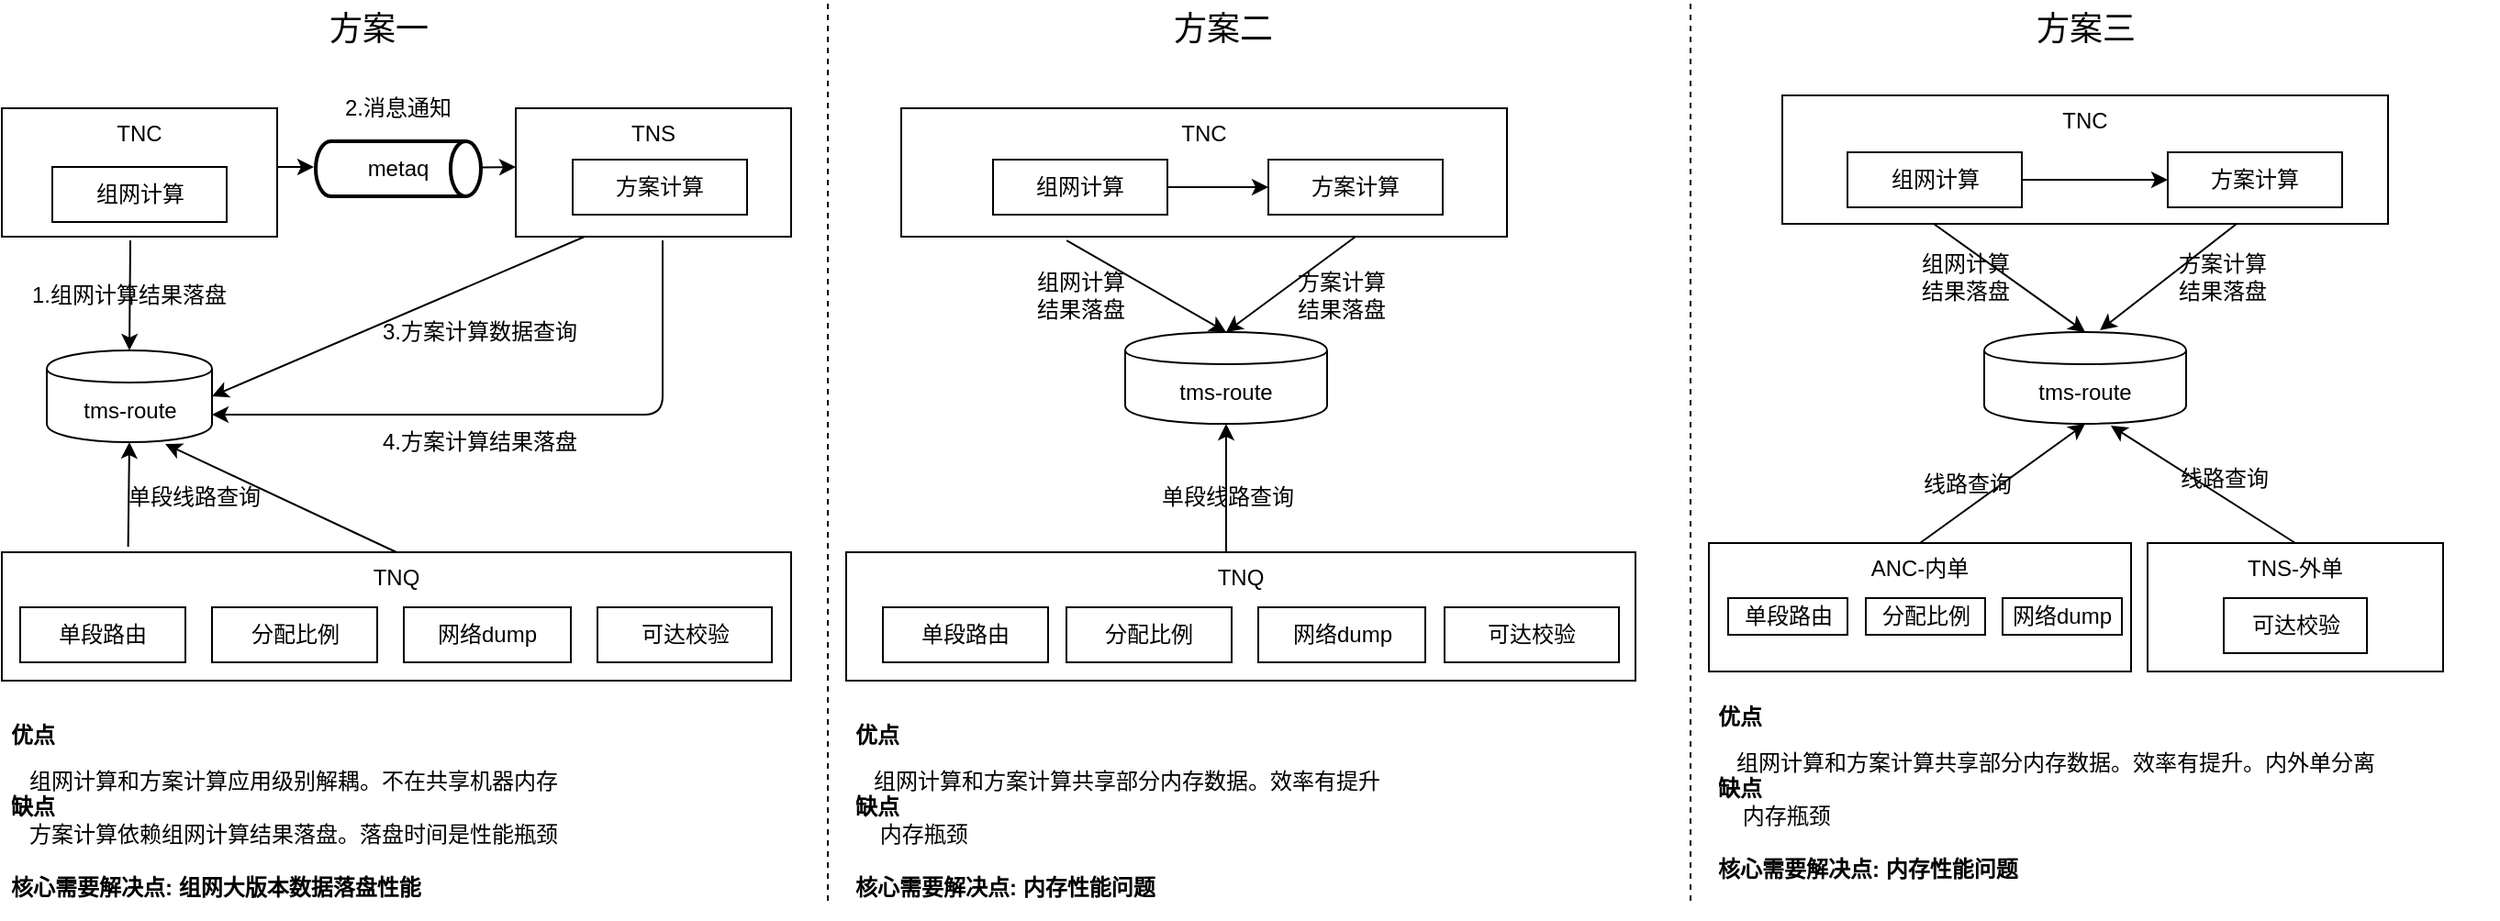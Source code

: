 <mxfile version="12.3.1" type="github" pages="1">
  <diagram id="bm1bNOkj_8VyeEYl24zR" name="Page-1">
    <mxGraphModel dx="946" dy="542" grid="1" gridSize="10" guides="1" tooltips="1" connect="1" arrows="1" fold="1" page="1" pageScale="1" pageWidth="827" pageHeight="1169" math="0" shadow="0">
      <root>
        <mxCell id="0"/>
        <mxCell id="1" parent="0"/>
        <mxCell id="pQBGxlGY77EAfO2A1jO3-2" value="TNC" style="rounded=0;whiteSpace=wrap;html=1;verticalAlign=top;" parent="1" vertex="1">
          <mxGeometry x="160" y="288" width="150" height="70" as="geometry"/>
        </mxCell>
        <mxCell id="pQBGxlGY77EAfO2A1jO3-3" value="组网计算" style="rounded=0;whiteSpace=wrap;html=1;" parent="1" vertex="1">
          <mxGeometry x="187.5" y="320" width="95" height="30" as="geometry"/>
        </mxCell>
        <mxCell id="pQBGxlGY77EAfO2A1jO3-4" value="TNS" style="rounded=0;whiteSpace=wrap;html=1;verticalAlign=top;" parent="1" vertex="1">
          <mxGeometry x="440" y="288" width="150" height="70" as="geometry"/>
        </mxCell>
        <mxCell id="pQBGxlGY77EAfO2A1jO3-7" value="方案计算" style="rounded=0;whiteSpace=wrap;html=1;" parent="1" vertex="1">
          <mxGeometry x="471" y="316" width="95" height="30" as="geometry"/>
        </mxCell>
        <mxCell id="pQBGxlGY77EAfO2A1jO3-8" value="tms-route" style="shape=cylinder;whiteSpace=wrap;html=1;boundedLbl=1;backgroundOutline=1;" parent="1" vertex="1">
          <mxGeometry x="184.5" y="420" width="90" height="50" as="geometry"/>
        </mxCell>
        <mxCell id="pQBGxlGY77EAfO2A1jO3-9" value="" style="endArrow=classic;html=1;exitX=0.25;exitY=1;exitDx=0;exitDy=0;entryX=1;entryY=0.5;entryDx=0;entryDy=0;" parent="1" source="pQBGxlGY77EAfO2A1jO3-4" target="pQBGxlGY77EAfO2A1jO3-8" edge="1">
          <mxGeometry width="50" height="50" relative="1" as="geometry">
            <mxPoint x="290" y="600" as="sourcePoint"/>
            <mxPoint x="340" y="550" as="targetPoint"/>
          </mxGeometry>
        </mxCell>
        <mxCell id="pQBGxlGY77EAfO2A1jO3-10" value="3.方案计算数据查询" style="text;html=1;strokeColor=none;fillColor=none;align=center;verticalAlign=middle;whiteSpace=wrap;rounded=0;" parent="1" vertex="1">
          <mxGeometry x="355.5" y="400" width="129" height="20" as="geometry"/>
        </mxCell>
        <mxCell id="pQBGxlGY77EAfO2A1jO3-12" value="" style="endArrow=classic;html=1;" parent="1" source="pQBGxlGY77EAfO2A1jO3-6" edge="1">
          <mxGeometry width="50" height="50" relative="1" as="geometry">
            <mxPoint x="330" y="570" as="sourcePoint"/>
            <mxPoint x="440" y="320" as="targetPoint"/>
          </mxGeometry>
        </mxCell>
        <mxCell id="pQBGxlGY77EAfO2A1jO3-6" value="metaq" style="strokeWidth=2;html=1;shape=mxgraph.flowchart.direct_data;whiteSpace=wrap;" parent="1" vertex="1">
          <mxGeometry x="331" y="306" width="90" height="30" as="geometry"/>
        </mxCell>
        <mxCell id="pQBGxlGY77EAfO2A1jO3-13" value="" style="endArrow=classic;html=1;" parent="1" edge="1">
          <mxGeometry width="50" height="50" relative="1" as="geometry">
            <mxPoint x="310" y="320" as="sourcePoint"/>
            <mxPoint x="330" y="320" as="targetPoint"/>
          </mxGeometry>
        </mxCell>
        <mxCell id="pQBGxlGY77EAfO2A1jO3-14" value="" style="endArrow=classic;html=1;entryX=0.5;entryY=0;entryDx=0;entryDy=0;" parent="1" target="pQBGxlGY77EAfO2A1jO3-8" edge="1">
          <mxGeometry width="50" height="50" relative="1" as="geometry">
            <mxPoint x="230" y="360" as="sourcePoint"/>
            <mxPoint x="290" y="550" as="targetPoint"/>
          </mxGeometry>
        </mxCell>
        <mxCell id="pQBGxlGY77EAfO2A1jO3-15" value="1.组网计算结果落盘" style="text;html=1;strokeColor=none;fillColor=none;align=center;verticalAlign=middle;whiteSpace=wrap;rounded=0;" parent="1" vertex="1">
          <mxGeometry x="165" y="380" width="129" height="20" as="geometry"/>
        </mxCell>
        <mxCell id="pQBGxlGY77EAfO2A1jO3-16" value="2.消息通知" style="text;html=1;strokeColor=none;fillColor=none;align=center;verticalAlign=middle;whiteSpace=wrap;rounded=0;" parent="1" vertex="1">
          <mxGeometry x="346" y="278" width="60" height="20" as="geometry"/>
        </mxCell>
        <mxCell id="pQBGxlGY77EAfO2A1jO3-18" value="" style="endArrow=classic;html=1;entryX=1;entryY=0.7;entryDx=0;entryDy=0;" parent="1" target="pQBGxlGY77EAfO2A1jO3-8" edge="1">
          <mxGeometry width="50" height="50" relative="1" as="geometry">
            <mxPoint x="520" y="360" as="sourcePoint"/>
            <mxPoint x="450" y="530" as="targetPoint"/>
            <Array as="points">
              <mxPoint x="520" y="455"/>
            </Array>
          </mxGeometry>
        </mxCell>
        <mxCell id="pQBGxlGY77EAfO2A1jO3-19" value="4.方案计算结果落盘" style="text;html=1;strokeColor=none;fillColor=none;align=center;verticalAlign=middle;whiteSpace=wrap;rounded=0;" parent="1" vertex="1">
          <mxGeometry x="355.5" y="460" width="129" height="20" as="geometry"/>
        </mxCell>
        <mxCell id="pQBGxlGY77EAfO2A1jO3-20" value="TNQ" style="rounded=0;whiteSpace=wrap;html=1;verticalAlign=top;" parent="1" vertex="1">
          <mxGeometry x="160" y="530" width="430" height="70" as="geometry"/>
        </mxCell>
        <mxCell id="pQBGxlGY77EAfO2A1jO3-21" value="单段路由" style="rounded=0;whiteSpace=wrap;html=1;" parent="1" vertex="1">
          <mxGeometry x="170" y="560" width="90" height="30" as="geometry"/>
        </mxCell>
        <mxCell id="pQBGxlGY77EAfO2A1jO3-22" value="分配比例" style="rounded=0;whiteSpace=wrap;html=1;" parent="1" vertex="1">
          <mxGeometry x="274.5" y="560" width="90" height="30" as="geometry"/>
        </mxCell>
        <mxCell id="pQBGxlGY77EAfO2A1jO3-23" value="网络dump" style="rounded=0;whiteSpace=wrap;html=1;" parent="1" vertex="1">
          <mxGeometry x="379" y="560" width="91" height="30" as="geometry"/>
        </mxCell>
        <mxCell id="pQBGxlGY77EAfO2A1jO3-26" value="可达校验" style="rounded=0;whiteSpace=wrap;html=1;" parent="1" vertex="1">
          <mxGeometry x="484.5" y="560" width="95" height="30" as="geometry"/>
        </mxCell>
        <mxCell id="pQBGxlGY77EAfO2A1jO3-30" value="" style="endArrow=classic;html=1;entryX=0.5;entryY=1;entryDx=0;entryDy=0;exitX=0.16;exitY=-0.043;exitDx=0;exitDy=0;exitPerimeter=0;" parent="1" source="pQBGxlGY77EAfO2A1jO3-20" target="pQBGxlGY77EAfO2A1jO3-8" edge="1">
          <mxGeometry width="50" height="50" relative="1" as="geometry">
            <mxPoint x="230" y="520" as="sourcePoint"/>
            <mxPoint x="80" y="510" as="targetPoint"/>
          </mxGeometry>
        </mxCell>
        <mxCell id="pQBGxlGY77EAfO2A1jO3-31" value="" style="endArrow=classic;html=1;entryX=0.717;entryY=1.02;entryDx=0;entryDy=0;entryPerimeter=0;exitX=0.5;exitY=0;exitDx=0;exitDy=0;" parent="1" source="pQBGxlGY77EAfO2A1jO3-20" target="pQBGxlGY77EAfO2A1jO3-8" edge="1">
          <mxGeometry width="50" height="50" relative="1" as="geometry">
            <mxPoint x="310" y="720" as="sourcePoint"/>
            <mxPoint x="360" y="670" as="targetPoint"/>
          </mxGeometry>
        </mxCell>
        <mxCell id="pQBGxlGY77EAfO2A1jO3-33" value="单段线路查询" style="text;html=1;strokeColor=none;fillColor=none;align=center;verticalAlign=middle;whiteSpace=wrap;rounded=0;" parent="1" vertex="1">
          <mxGeometry x="215" y="490" width="100" height="20" as="geometry"/>
        </mxCell>
        <mxCell id="pQBGxlGY77EAfO2A1jO3-35" value="&lt;h1 style=&quot;font-size: 15px&quot;&gt;&lt;b style=&quot;font-size: 12px&quot;&gt;优点&lt;/b&gt;&lt;br&gt;&lt;/h1&gt;&lt;div&gt;&amp;nbsp; &amp;nbsp;组网计算和方案计算应用级别解耦。不在共享机器内存&lt;/div&gt;&lt;div&gt;&lt;b&gt;缺点&lt;/b&gt;&lt;/div&gt;&lt;div&gt;&amp;nbsp; &amp;nbsp;方案计算依赖组网计算结果落盘。落盘时间是性能瓶颈&lt;/div&gt;&lt;div&gt;&lt;br&gt;&lt;/div&gt;&lt;div&gt;&lt;b&gt;核心需要解决点: 组网大版本数据落盘性能&lt;/b&gt;&lt;/div&gt;" style="text;html=1;strokeColor=none;fillColor=none;spacing=5;spacingTop=-20;whiteSpace=wrap;overflow=hidden;rounded=0;" parent="1" vertex="1">
          <mxGeometry x="160" y="620" width="430" height="110" as="geometry"/>
        </mxCell>
        <mxCell id="pQBGxlGY77EAfO2A1jO3-38" value="&lt;font style=&quot;font-size: 18px&quot;&gt;方案一&lt;/font&gt;" style="text;html=1;strokeColor=none;fillColor=none;align=center;verticalAlign=middle;whiteSpace=wrap;rounded=0;" parent="1" vertex="1">
          <mxGeometry x="331" y="230" width="69" height="30" as="geometry"/>
        </mxCell>
        <mxCell id="pQBGxlGY77EAfO2A1jO3-39" value="" style="endArrow=none;dashed=1;html=1;" parent="1" edge="1">
          <mxGeometry width="50" height="50" relative="1" as="geometry">
            <mxPoint x="610" y="720" as="sourcePoint"/>
            <mxPoint x="610" y="230" as="targetPoint"/>
          </mxGeometry>
        </mxCell>
        <mxCell id="pQBGxlGY77EAfO2A1jO3-40" value="TNC" style="rounded=0;whiteSpace=wrap;html=1;verticalAlign=top;" parent="1" vertex="1">
          <mxGeometry x="650" y="288" width="330" height="70" as="geometry"/>
        </mxCell>
        <mxCell id="pQBGxlGY77EAfO2A1jO3-41" value="组网计算" style="rounded=0;whiteSpace=wrap;html=1;" parent="1" vertex="1">
          <mxGeometry x="700" y="316" width="95" height="30" as="geometry"/>
        </mxCell>
        <mxCell id="pQBGxlGY77EAfO2A1jO3-45" value="" style="endArrow=classic;html=1;entryX=0;entryY=0.5;entryDx=0;entryDy=0;exitX=1;exitY=0.5;exitDx=0;exitDy=0;" parent="1" source="pQBGxlGY77EAfO2A1jO3-41" target="pQBGxlGY77EAfO2A1jO3-46" edge="1">
          <mxGeometry width="50" height="50" relative="1" as="geometry">
            <mxPoint x="700" y="470" as="sourcePoint"/>
            <mxPoint x="750" y="470" as="targetPoint"/>
          </mxGeometry>
        </mxCell>
        <mxCell id="pQBGxlGY77EAfO2A1jO3-46" value="方案计算" style="rounded=0;whiteSpace=wrap;html=1;" parent="1" vertex="1">
          <mxGeometry x="850" y="316" width="95" height="30" as="geometry"/>
        </mxCell>
        <mxCell id="pQBGxlGY77EAfO2A1jO3-47" value="tms-route" style="shape=cylinder;whiteSpace=wrap;html=1;boundedLbl=1;backgroundOutline=1;" parent="1" vertex="1">
          <mxGeometry x="772" y="410" width="110" height="50" as="geometry"/>
        </mxCell>
        <mxCell id="pQBGxlGY77EAfO2A1jO3-48" value="" style="endArrow=classic;html=1;exitX=0.273;exitY=1.029;exitDx=0;exitDy=0;exitPerimeter=0;entryX=0.5;entryY=0;entryDx=0;entryDy=0;" parent="1" source="pQBGxlGY77EAfO2A1jO3-40" target="pQBGxlGY77EAfO2A1jO3-47" edge="1">
          <mxGeometry width="50" height="50" relative="1" as="geometry">
            <mxPoint x="700" y="550" as="sourcePoint"/>
            <mxPoint x="750" y="500" as="targetPoint"/>
          </mxGeometry>
        </mxCell>
        <mxCell id="pQBGxlGY77EAfO2A1jO3-49" value="" style="endArrow=classic;html=1;exitX=0.75;exitY=1;exitDx=0;exitDy=0;entryX=0.5;entryY=0;entryDx=0;entryDy=0;" parent="1" source="pQBGxlGY77EAfO2A1jO3-40" target="pQBGxlGY77EAfO2A1jO3-47" edge="1">
          <mxGeometry width="50" height="50" relative="1" as="geometry">
            <mxPoint x="840" y="600" as="sourcePoint"/>
            <mxPoint x="890" y="550" as="targetPoint"/>
          </mxGeometry>
        </mxCell>
        <mxCell id="pQBGxlGY77EAfO2A1jO3-50" value="组网计算结果落盘" style="text;html=1;strokeColor=none;fillColor=none;align=center;verticalAlign=middle;whiteSpace=wrap;rounded=0;" parent="1" vertex="1">
          <mxGeometry x="717.5" y="380" width="60" height="20" as="geometry"/>
        </mxCell>
        <mxCell id="pQBGxlGY77EAfO2A1jO3-52" value="方案计算结果落盘" style="text;html=1;strokeColor=none;fillColor=none;align=center;verticalAlign=middle;whiteSpace=wrap;rounded=0;" parent="1" vertex="1">
          <mxGeometry x="860" y="380" width="60" height="20" as="geometry"/>
        </mxCell>
        <mxCell id="pQBGxlGY77EAfO2A1jO3-53" value="TNQ" style="rounded=0;whiteSpace=wrap;html=1;verticalAlign=top;" parent="1" vertex="1">
          <mxGeometry x="620" y="530" width="430" height="70" as="geometry"/>
        </mxCell>
        <mxCell id="pQBGxlGY77EAfO2A1jO3-54" value="单段路由" style="rounded=0;whiteSpace=wrap;html=1;" parent="1" vertex="1">
          <mxGeometry x="640" y="560" width="90" height="30" as="geometry"/>
        </mxCell>
        <mxCell id="pQBGxlGY77EAfO2A1jO3-55" value="分配比例" style="rounded=0;whiteSpace=wrap;html=1;" parent="1" vertex="1">
          <mxGeometry x="740" y="560" width="90" height="30" as="geometry"/>
        </mxCell>
        <mxCell id="pQBGxlGY77EAfO2A1jO3-56" value="网络dump" style="rounded=0;whiteSpace=wrap;html=1;" parent="1" vertex="1">
          <mxGeometry x="844.5" y="560" width="91" height="30" as="geometry"/>
        </mxCell>
        <mxCell id="pQBGxlGY77EAfO2A1jO3-57" value="可达校验" style="rounded=0;whiteSpace=wrap;html=1;" parent="1" vertex="1">
          <mxGeometry x="946" y="560" width="95" height="30" as="geometry"/>
        </mxCell>
        <mxCell id="pQBGxlGY77EAfO2A1jO3-58" value="" style="endArrow=classic;html=1;entryX=0.5;entryY=1;entryDx=0;entryDy=0;" parent="1" target="pQBGxlGY77EAfO2A1jO3-47" edge="1">
          <mxGeometry width="50" height="50" relative="1" as="geometry">
            <mxPoint x="827" y="530" as="sourcePoint"/>
            <mxPoint x="770" y="660" as="targetPoint"/>
          </mxGeometry>
        </mxCell>
        <mxCell id="pQBGxlGY77EAfO2A1jO3-59" value="单段线路查询" style="text;html=1;strokeColor=none;fillColor=none;align=center;verticalAlign=middle;whiteSpace=wrap;rounded=0;" parent="1" vertex="1">
          <mxGeometry x="788" y="490" width="80" height="20" as="geometry"/>
        </mxCell>
        <mxCell id="pQBGxlGY77EAfO2A1jO3-62" value="&lt;h1 style=&quot;font-size: 15px&quot;&gt;&lt;b style=&quot;font-size: 12px&quot;&gt;优点&lt;/b&gt;&lt;br&gt;&lt;/h1&gt;&lt;div&gt;&amp;nbsp; &amp;nbsp;组网计算和方案计算共享部分内存数据。效率有提升&lt;/div&gt;&lt;div&gt;&lt;b&gt;缺点&lt;/b&gt;&lt;/div&gt;&lt;div&gt;&amp;nbsp; &amp;nbsp; 内存瓶颈&lt;/div&gt;&lt;div&gt;&lt;br&gt;&lt;/div&gt;&lt;div&gt;&lt;b&gt;核心需要解决点: 内存性能问题&lt;/b&gt;&lt;/div&gt;" style="text;html=1;strokeColor=none;fillColor=none;spacing=5;spacingTop=-20;whiteSpace=wrap;overflow=hidden;rounded=0;" parent="1" vertex="1">
          <mxGeometry x="620" y="620" width="430" height="100" as="geometry"/>
        </mxCell>
        <mxCell id="pQBGxlGY77EAfO2A1jO3-63" value="&lt;font style=&quot;font-size: 18px&quot;&gt;方案二&lt;/font&gt;" style="text;html=1;strokeColor=none;fillColor=none;align=center;verticalAlign=middle;whiteSpace=wrap;rounded=0;" parent="1" vertex="1">
          <mxGeometry x="791" y="230" width="69" height="30" as="geometry"/>
        </mxCell>
        <mxCell id="v1_R50Y6eLqaZFEvc0OB-1" value="" style="endArrow=none;dashed=1;html=1;" edge="1" parent="1">
          <mxGeometry width="50" height="50" relative="1" as="geometry">
            <mxPoint x="1080" y="720" as="sourcePoint"/>
            <mxPoint x="1080" y="230" as="targetPoint"/>
          </mxGeometry>
        </mxCell>
        <mxCell id="v1_R50Y6eLqaZFEvc0OB-2" value="TNC" style="rounded=0;whiteSpace=wrap;html=1;verticalAlign=top;" vertex="1" parent="1">
          <mxGeometry x="1130" y="281" width="330" height="70" as="geometry"/>
        </mxCell>
        <mxCell id="v1_R50Y6eLqaZFEvc0OB-3" value="&lt;font style=&quot;font-size: 18px&quot;&gt;方案三&lt;/font&gt;" style="text;html=1;strokeColor=none;fillColor=none;align=center;verticalAlign=middle;whiteSpace=wrap;rounded=0;" vertex="1" parent="1">
          <mxGeometry x="1260.5" y="230" width="69" height="30" as="geometry"/>
        </mxCell>
        <mxCell id="v1_R50Y6eLqaZFEvc0OB-4" value="组网计算" style="rounded=0;whiteSpace=wrap;html=1;" vertex="1" parent="1">
          <mxGeometry x="1165.5" y="312" width="95" height="30" as="geometry"/>
        </mxCell>
        <mxCell id="v1_R50Y6eLqaZFEvc0OB-5" value="方案计算" style="rounded=0;whiteSpace=wrap;html=1;" vertex="1" parent="1">
          <mxGeometry x="1340" y="312" width="95" height="30" as="geometry"/>
        </mxCell>
        <mxCell id="v1_R50Y6eLqaZFEvc0OB-6" value="" style="endArrow=classic;html=1;entryX=0;entryY=0.5;entryDx=0;entryDy=0;" edge="1" parent="1" source="v1_R50Y6eLqaZFEvc0OB-4" target="v1_R50Y6eLqaZFEvc0OB-5">
          <mxGeometry width="50" height="50" relative="1" as="geometry">
            <mxPoint x="1160" y="480" as="sourcePoint"/>
            <mxPoint x="1210" y="430" as="targetPoint"/>
          </mxGeometry>
        </mxCell>
        <mxCell id="v1_R50Y6eLqaZFEvc0OB-7" value="tms-route" style="shape=cylinder;whiteSpace=wrap;html=1;boundedLbl=1;backgroundOutline=1;" vertex="1" parent="1">
          <mxGeometry x="1240" y="410" width="110" height="50" as="geometry"/>
        </mxCell>
        <mxCell id="v1_R50Y6eLqaZFEvc0OB-9" value="" style="endArrow=classic;html=1;exitX=0.25;exitY=1;exitDx=0;exitDy=0;entryX=0.5;entryY=0;entryDx=0;entryDy=0;" edge="1" parent="1" source="v1_R50Y6eLqaZFEvc0OB-2" target="v1_R50Y6eLqaZFEvc0OB-7">
          <mxGeometry width="50" height="50" relative="1" as="geometry">
            <mxPoint x="1230" y="550" as="sourcePoint"/>
            <mxPoint x="1280" y="500" as="targetPoint"/>
          </mxGeometry>
        </mxCell>
        <mxCell id="v1_R50Y6eLqaZFEvc0OB-10" value="" style="endArrow=classic;html=1;exitX=0.75;exitY=1;exitDx=0;exitDy=0;entryX=0.573;entryY=-0.02;entryDx=0;entryDy=0;entryPerimeter=0;" edge="1" parent="1" source="v1_R50Y6eLqaZFEvc0OB-2" target="v1_R50Y6eLqaZFEvc0OB-7">
          <mxGeometry width="50" height="50" relative="1" as="geometry">
            <mxPoint x="1200" y="550" as="sourcePoint"/>
            <mxPoint x="1250" y="500" as="targetPoint"/>
          </mxGeometry>
        </mxCell>
        <mxCell id="v1_R50Y6eLqaZFEvc0OB-11" value="方案计算结果落盘" style="text;html=1;strokeColor=none;fillColor=none;align=center;verticalAlign=middle;whiteSpace=wrap;rounded=0;" vertex="1" parent="1">
          <mxGeometry x="1340" y="370" width="60" height="20" as="geometry"/>
        </mxCell>
        <mxCell id="v1_R50Y6eLqaZFEvc0OB-12" value="组网计算结果落盘" style="text;html=1;strokeColor=none;fillColor=none;align=center;verticalAlign=middle;whiteSpace=wrap;rounded=0;" vertex="1" parent="1">
          <mxGeometry x="1200" y="370" width="60" height="20" as="geometry"/>
        </mxCell>
        <mxCell id="v1_R50Y6eLqaZFEvc0OB-13" value="ANC-内单" style="rounded=0;whiteSpace=wrap;html=1;verticalAlign=top;" vertex="1" parent="1">
          <mxGeometry x="1090" y="525" width="230" height="70" as="geometry"/>
        </mxCell>
        <mxCell id="v1_R50Y6eLqaZFEvc0OB-14" value="TNS-外单" style="rounded=0;whiteSpace=wrap;html=1;verticalAlign=top;" vertex="1" parent="1">
          <mxGeometry x="1329" y="525" width="161" height="70" as="geometry"/>
        </mxCell>
        <mxCell id="v1_R50Y6eLqaZFEvc0OB-15" value="可达校验" style="rounded=0;whiteSpace=wrap;html=1;" vertex="1" parent="1">
          <mxGeometry x="1370.5" y="555" width="78" height="30" as="geometry"/>
        </mxCell>
        <mxCell id="v1_R50Y6eLqaZFEvc0OB-17" value="单段路由" style="rounded=0;whiteSpace=wrap;html=1;" vertex="1" parent="1">
          <mxGeometry x="1100.5" y="555" width="65" height="20" as="geometry"/>
        </mxCell>
        <mxCell id="v1_R50Y6eLqaZFEvc0OB-18" value="分配比例" style="rounded=0;whiteSpace=wrap;html=1;" vertex="1" parent="1">
          <mxGeometry x="1175.5" y="555" width="65" height="20" as="geometry"/>
        </mxCell>
        <mxCell id="v1_R50Y6eLqaZFEvc0OB-19" value="网络dump" style="rounded=0;whiteSpace=wrap;html=1;" vertex="1" parent="1">
          <mxGeometry x="1250" y="555" width="65" height="20" as="geometry"/>
        </mxCell>
        <mxCell id="v1_R50Y6eLqaZFEvc0OB-21" value="" style="endArrow=classic;html=1;entryX=0.5;entryY=1;entryDx=0;entryDy=0;exitX=0.5;exitY=0;exitDx=0;exitDy=0;" edge="1" parent="1" source="v1_R50Y6eLqaZFEvc0OB-13" target="v1_R50Y6eLqaZFEvc0OB-7">
          <mxGeometry width="50" height="50" relative="1" as="geometry">
            <mxPoint x="1133" y="500" as="sourcePoint"/>
            <mxPoint x="1183" y="450" as="targetPoint"/>
          </mxGeometry>
        </mxCell>
        <mxCell id="v1_R50Y6eLqaZFEvc0OB-22" value="" style="endArrow=classic;html=1;entryX=0.627;entryY=1.02;entryDx=0;entryDy=0;entryPerimeter=0;exitX=0.5;exitY=0;exitDx=0;exitDy=0;" edge="1" parent="1" source="v1_R50Y6eLqaZFEvc0OB-14" target="v1_R50Y6eLqaZFEvc0OB-7">
          <mxGeometry width="50" height="50" relative="1" as="geometry">
            <mxPoint x="1420" y="730" as="sourcePoint"/>
            <mxPoint x="1470" y="680" as="targetPoint"/>
          </mxGeometry>
        </mxCell>
        <mxCell id="v1_R50Y6eLqaZFEvc0OB-23" value="线路查询" style="text;html=1;strokeColor=none;fillColor=none;align=center;verticalAlign=middle;whiteSpace=wrap;rounded=0;" vertex="1" parent="1">
          <mxGeometry x="1200.5" y="482.5" width="60" height="20" as="geometry"/>
        </mxCell>
        <mxCell id="v1_R50Y6eLqaZFEvc0OB-24" value="线路查询" style="text;html=1;strokeColor=none;fillColor=none;align=center;verticalAlign=middle;whiteSpace=wrap;rounded=0;" vertex="1" parent="1">
          <mxGeometry x="1340.5" y="480" width="60" height="20" as="geometry"/>
        </mxCell>
        <mxCell id="v1_R50Y6eLqaZFEvc0OB-25" value="&lt;h1 style=&quot;font-size: 15px&quot;&gt;&lt;b style=&quot;font-size: 12px&quot;&gt;优点&lt;/b&gt;&lt;br&gt;&lt;/h1&gt;&lt;div&gt;&amp;nbsp; &amp;nbsp;组网计算和方案计算共享部分内存数据。效率有提升。内外单分离&lt;/div&gt;&lt;div&gt;&lt;b&gt;缺点&lt;/b&gt;&lt;/div&gt;&lt;div&gt;&amp;nbsp; &amp;nbsp; 内存瓶颈&lt;/div&gt;&lt;div&gt;&lt;br&gt;&lt;/div&gt;&lt;div&gt;&lt;b&gt;核心需要解决点: 内存性能问题&lt;/b&gt;&lt;/div&gt;" style="text;html=1;strokeColor=none;fillColor=none;spacing=5;spacingTop=-20;whiteSpace=wrap;overflow=hidden;rounded=0;" vertex="1" parent="1">
          <mxGeometry x="1090" y="610" width="430" height="100" as="geometry"/>
        </mxCell>
      </root>
    </mxGraphModel>
  </diagram>
</mxfile>
